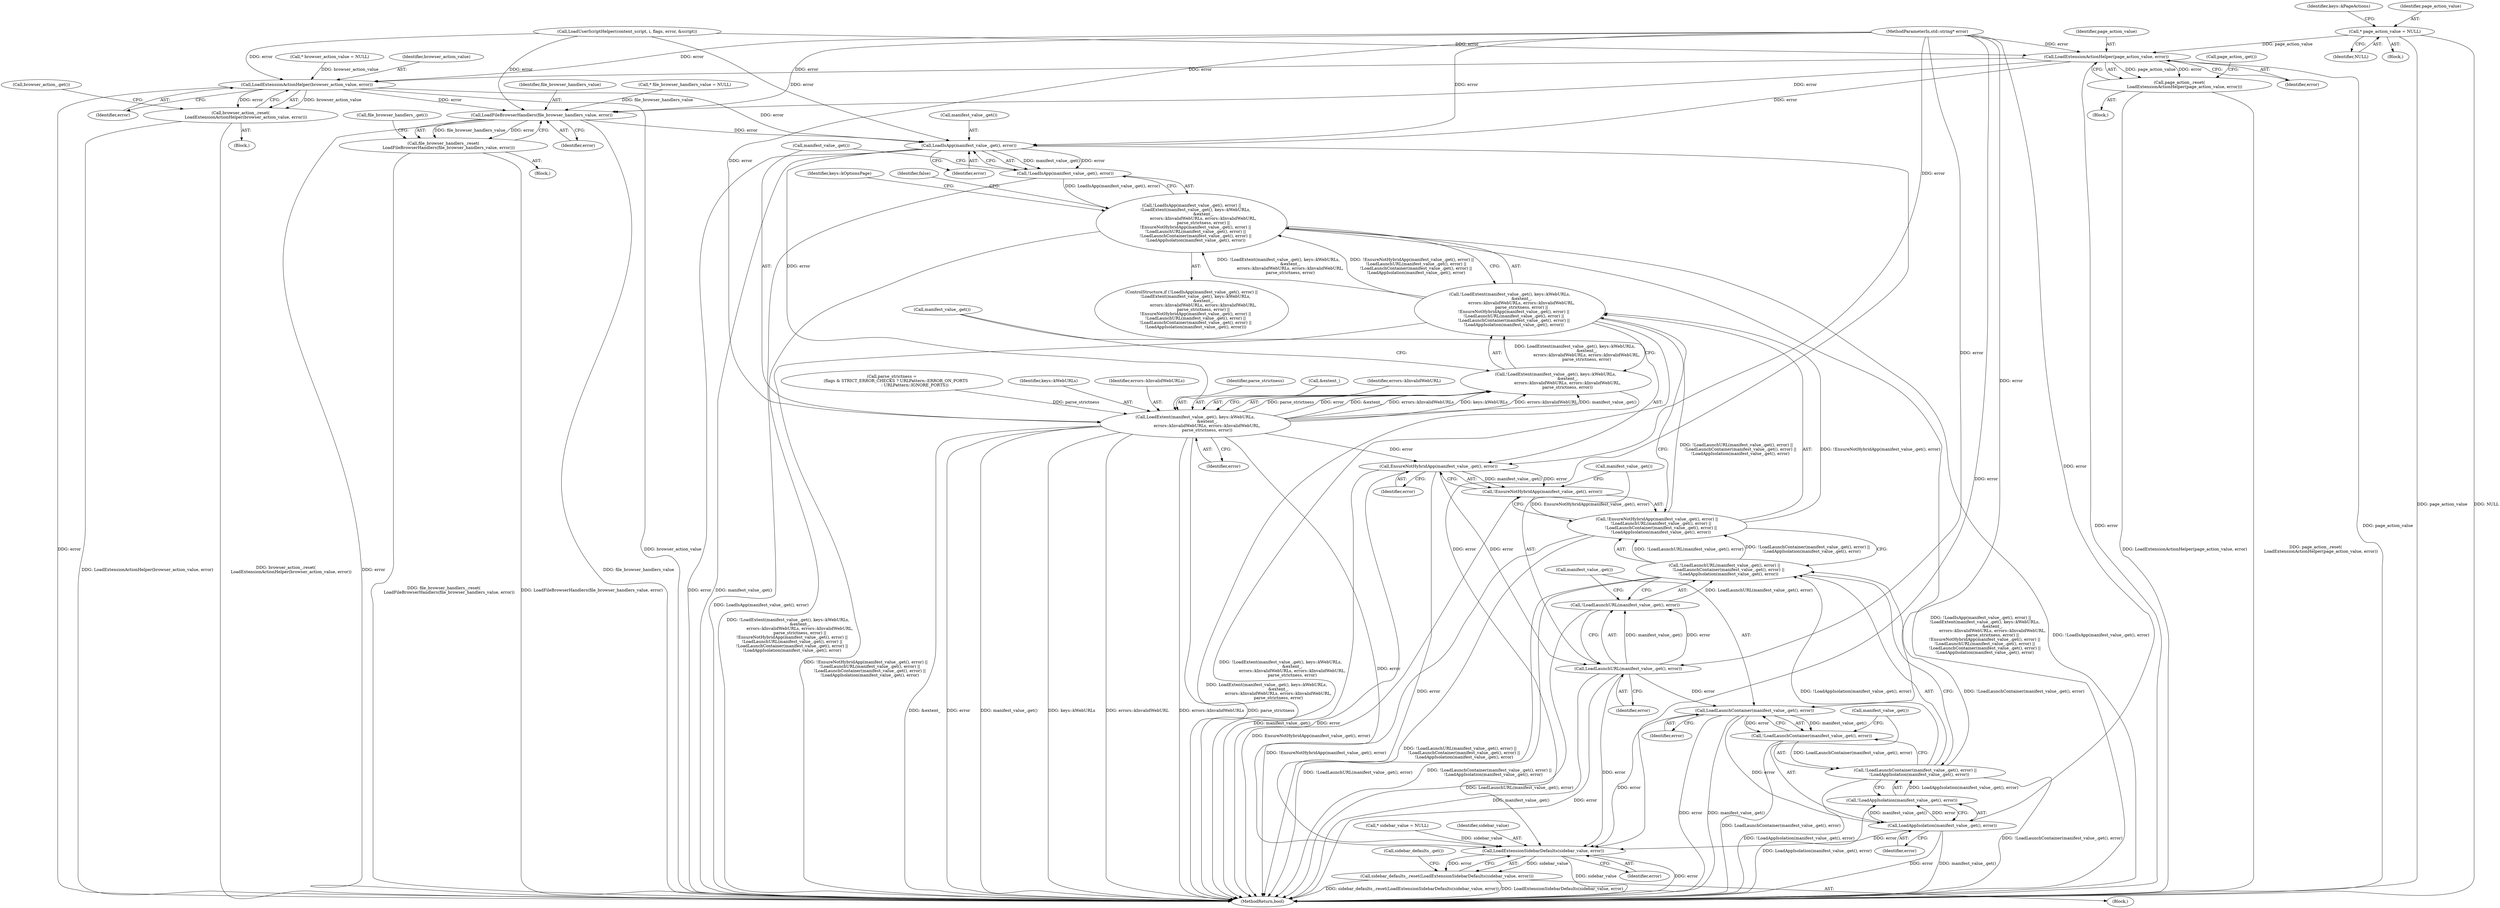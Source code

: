 digraph "0_Chrome_c63f2b7fe4fe2977f858a8e36d5f48db17eff2e7_30@pointer" {
"1001096" [label="(Call,* page_action_value = NULL)"];
"1001178" [label="(Call,LoadExtensionActionHelper(page_action_value, error))"];
"1001177" [label="(Call,page_action_.reset(\n        LoadExtensionActionHelper(page_action_value, error)))"];
"1001208" [label="(Call,LoadExtensionActionHelper(browser_action_value, error))"];
"1001207" [label="(Call,browser_action_.reset(\n        LoadExtensionActionHelper(browser_action_value, error)))"];
"1001238" [label="(Call,LoadFileBrowserHandlers(file_browser_handlers_value, error))"];
"1001237" [label="(Call,file_browser_handlers_.reset(\n        LoadFileBrowserHandlers(file_browser_handlers_value, error)))"];
"1001249" [label="(Call,LoadIsApp(manifest_value_.get(), error))"];
"1001248" [label="(Call,!LoadIsApp(manifest_value_.get(), error))"];
"1001247" [label="(Call,!LoadIsApp(manifest_value_.get(), error) ||\n      !LoadExtent(manifest_value_.get(), keys::kWebURLs,\n                  &extent_,\n                  errors::kInvalidWebURLs, errors::kInvalidWebURL,\n                  parse_strictness, error) ||\n      !EnsureNotHybridApp(manifest_value_.get(), error) ||\n      !LoadLaunchURL(manifest_value_.get(), error) ||\n      !LoadLaunchContainer(manifest_value_.get(), error) ||\n      !LoadAppIsolation(manifest_value_.get(), error))"];
"1001254" [label="(Call,LoadExtent(manifest_value_.get(), keys::kWebURLs,\n                  &extent_,\n                  errors::kInvalidWebURLs, errors::kInvalidWebURL,\n                  parse_strictness, error))"];
"1001253" [label="(Call,!LoadExtent(manifest_value_.get(), keys::kWebURLs,\n                  &extent_,\n                  errors::kInvalidWebURLs, errors::kInvalidWebURL,\n                  parse_strictness, error))"];
"1001252" [label="(Call,!LoadExtent(manifest_value_.get(), keys::kWebURLs,\n                  &extent_,\n                  errors::kInvalidWebURLs, errors::kInvalidWebURL,\n                  parse_strictness, error) ||\n      !EnsureNotHybridApp(manifest_value_.get(), error) ||\n      !LoadLaunchURL(manifest_value_.get(), error) ||\n      !LoadLaunchContainer(manifest_value_.get(), error) ||\n      !LoadAppIsolation(manifest_value_.get(), error))"];
"1001265" [label="(Call,EnsureNotHybridApp(manifest_value_.get(), error))"];
"1001264" [label="(Call,!EnsureNotHybridApp(manifest_value_.get(), error))"];
"1001263" [label="(Call,!EnsureNotHybridApp(manifest_value_.get(), error) ||\n      !LoadLaunchURL(manifest_value_.get(), error) ||\n      !LoadLaunchContainer(manifest_value_.get(), error) ||\n      !LoadAppIsolation(manifest_value_.get(), error))"];
"1001270" [label="(Call,LoadLaunchURL(manifest_value_.get(), error))"];
"1001269" [label="(Call,!LoadLaunchURL(manifest_value_.get(), error))"];
"1001268" [label="(Call,!LoadLaunchURL(manifest_value_.get(), error) ||\n      !LoadLaunchContainer(manifest_value_.get(), error) ||\n      !LoadAppIsolation(manifest_value_.get(), error))"];
"1001275" [label="(Call,LoadLaunchContainer(manifest_value_.get(), error))"];
"1001274" [label="(Call,!LoadLaunchContainer(manifest_value_.get(), error))"];
"1001273" [label="(Call,!LoadLaunchContainer(manifest_value_.get(), error) ||\n      !LoadAppIsolation(manifest_value_.get(), error))"];
"1001279" [label="(Call,LoadAppIsolation(manifest_value_.get(), error))"];
"1001278" [label="(Call,!LoadAppIsolation(manifest_value_.get(), error))"];
"1002141" [label="(Call,LoadExtensionSidebarDefaults(sidebar_value, error))"];
"1002140" [label="(Call,sidebar_defaults_.reset(LoadExtensionSidebarDefaults(sidebar_value, error)))"];
"1001221" [label="(Call,* file_browser_handlers_value = NULL)"];
"1001177" [label="(Call,page_action_.reset(\n        LoadExtensionActionHelper(page_action_value, error)))"];
"1001243" [label="(Call,file_browser_handlers_.get())"];
"1001096" [label="(Call,* page_action_value = NULL)"];
"1001238" [label="(Call,LoadFileBrowserHandlers(file_browser_handlers_value, error))"];
"1001273" [label="(Call,!LoadLaunchContainer(manifest_value_.get(), error) ||\n      !LoadAppIsolation(manifest_value_.get(), error))"];
"1001213" [label="(Call,browser_action_.get())"];
"1001180" [label="(Identifier,error)"];
"1001250" [label="(Call,manifest_value_.get())"];
"1000111" [label="(Block,)"];
"1001239" [label="(Identifier,file_browser_handlers_value)"];
"1001261" [label="(Identifier,parse_strictness)"];
"1001207" [label="(Call,browser_action_.reset(\n        LoadExtensionActionHelper(browser_action_value, error)))"];
"1001251" [label="(Identifier,error)"];
"1001246" [label="(ControlStructure,if (!LoadIsApp(manifest_value_.get(), error) ||\n      !LoadExtent(manifest_value_.get(), keys::kWebURLs,\n                  &extent_,\n                  errors::kInvalidWebURLs, errors::kInvalidWebURL,\n                  parse_strictness, error) ||\n      !EnsureNotHybridApp(manifest_value_.get(), error) ||\n      !LoadLaunchURL(manifest_value_.get(), error) ||\n      !LoadLaunchContainer(manifest_value_.get(), error) ||\n      !LoadAppIsolation(manifest_value_.get(), error)))"];
"1001252" [label="(Call,!LoadExtent(manifest_value_.get(), keys::kWebURLs,\n                  &extent_,\n                  errors::kInvalidWebURLs, errors::kInvalidWebURL,\n                  parse_strictness, error) ||\n      !EnsureNotHybridApp(manifest_value_.get(), error) ||\n      !LoadLaunchURL(manifest_value_.get(), error) ||\n      !LoadLaunchContainer(manifest_value_.get(), error) ||\n      !LoadAppIsolation(manifest_value_.get(), error))"];
"1001257" [label="(Call,&extent_)"];
"1002143" [label="(Identifier,error)"];
"1001255" [label="(Call,manifest_value_.get())"];
"1001247" [label="(Call,!LoadIsApp(manifest_value_.get(), error) ||\n      !LoadExtent(manifest_value_.get(), keys::kWebURLs,\n                  &extent_,\n                  errors::kInvalidWebURLs, errors::kInvalidWebURL,\n                  parse_strictness, error) ||\n      !EnsureNotHybridApp(manifest_value_.get(), error) ||\n      !LoadLaunchURL(manifest_value_.get(), error) ||\n      !LoadLaunchContainer(manifest_value_.get(), error) ||\n      !LoadAppIsolation(manifest_value_.get(), error))"];
"1001263" [label="(Call,!EnsureNotHybridApp(manifest_value_.get(), error) ||\n      !LoadLaunchURL(manifest_value_.get(), error) ||\n      !LoadLaunchContainer(manifest_value_.get(), error) ||\n      !LoadAppIsolation(manifest_value_.get(), error))"];
"1001209" [label="(Identifier,browser_action_value)"];
"1001267" [label="(Identifier,error)"];
"1001279" [label="(Call,LoadAppIsolation(manifest_value_.get(), error))"];
"1002146" [label="(Call,sidebar_defaults_.get())"];
"1001101" [label="(Identifier,keys::kPageActions)"];
"1001274" [label="(Call,!LoadLaunchContainer(manifest_value_.get(), error))"];
"1000110" [label="(MethodParameterIn,std::string* error)"];
"1001254" [label="(Call,LoadExtent(manifest_value_.get(), keys::kWebURLs,\n                  &extent_,\n                  errors::kInvalidWebURLs, errors::kInvalidWebURL,\n                  parse_strictness, error))"];
"1001260" [label="(Identifier,errors::kInvalidWebURL)"];
"1001176" [label="(Block,)"];
"1001237" [label="(Call,file_browser_handlers_.reset(\n        LoadFileBrowserHandlers(file_browser_handlers_value, error)))"];
"1001266" [label="(Call,manifest_value_.get())"];
"1001178" [label="(Call,LoadExtensionActionHelper(page_action_value, error))"];
"1001272" [label="(Identifier,error)"];
"1001281" [label="(Identifier,error)"];
"1000113" [label="(Call,parse_strictness =\n      (flags & STRICT_ERROR_CHECKS ? URLPattern::ERROR_ON_PORTS\n                                   : URLPattern::IGNORE_PORTS))"];
"1002113" [label="(Call,* sidebar_value = NULL)"];
"1001271" [label="(Call,manifest_value_.get())"];
"1001264" [label="(Call,!EnsureNotHybridApp(manifest_value_.get(), error))"];
"1002140" [label="(Call,sidebar_defaults_.reset(LoadExtensionSidebarDefaults(sidebar_value, error)))"];
"1001256" [label="(Identifier,keys::kWebURLs)"];
"1002141" [label="(Call,LoadExtensionSidebarDefaults(sidebar_value, error))"];
"1001269" [label="(Call,!LoadLaunchURL(manifest_value_.get(), error))"];
"1001262" [label="(Identifier,error)"];
"1002142" [label="(Identifier,sidebar_value)"];
"1001075" [label="(Call,LoadUserScriptHelper(content_script, i, flags, error, &script))"];
"1001219" [label="(Block,)"];
"1001280" [label="(Call,manifest_value_.get())"];
"1002360" [label="(MethodReturn,bool)"];
"1001275" [label="(Call,LoadLaunchContainer(manifest_value_.get(), error))"];
"1001189" [label="(Block,)"];
"1001097" [label="(Identifier,page_action_value)"];
"1002111" [label="(Block,)"];
"1001249" [label="(Call,LoadIsApp(manifest_value_.get(), error))"];
"1001183" [label="(Call,page_action_.get())"];
"1001208" [label="(Call,LoadExtensionActionHelper(browser_action_value, error))"];
"1001276" [label="(Call,manifest_value_.get())"];
"1001270" [label="(Call,LoadLaunchURL(manifest_value_.get(), error))"];
"1001253" [label="(Call,!LoadExtent(manifest_value_.get(), keys::kWebURLs,\n                  &extent_,\n                  errors::kInvalidWebURLs, errors::kInvalidWebURL,\n                  parse_strictness, error))"];
"1001277" [label="(Identifier,error)"];
"1001259" [label="(Identifier,errors::kInvalidWebURLs)"];
"1001278" [label="(Call,!LoadAppIsolation(manifest_value_.get(), error))"];
"1001240" [label="(Identifier,error)"];
"1001284" [label="(Identifier,false)"];
"1001287" [label="(Identifier,keys::kOptionsPage)"];
"1001179" [label="(Identifier,page_action_value)"];
"1001265" [label="(Call,EnsureNotHybridApp(manifest_value_.get(), error))"];
"1001268" [label="(Call,!LoadLaunchURL(manifest_value_.get(), error) ||\n      !LoadLaunchContainer(manifest_value_.get(), error) ||\n      !LoadAppIsolation(manifest_value_.get(), error))"];
"1001098" [label="(Identifier,NULL)"];
"1001248" [label="(Call,!LoadIsApp(manifest_value_.get(), error))"];
"1001210" [label="(Identifier,error)"];
"1001191" [label="(Call,* browser_action_value = NULL)"];
"1001096" -> "1000111"  [label="AST: "];
"1001096" -> "1001098"  [label="CFG: "];
"1001097" -> "1001096"  [label="AST: "];
"1001098" -> "1001096"  [label="AST: "];
"1001101" -> "1001096"  [label="CFG: "];
"1001096" -> "1002360"  [label="DDG: page_action_value"];
"1001096" -> "1002360"  [label="DDG: NULL"];
"1001096" -> "1001178"  [label="DDG: page_action_value"];
"1001178" -> "1001177"  [label="AST: "];
"1001178" -> "1001180"  [label="CFG: "];
"1001179" -> "1001178"  [label="AST: "];
"1001180" -> "1001178"  [label="AST: "];
"1001177" -> "1001178"  [label="CFG: "];
"1001178" -> "1002360"  [label="DDG: page_action_value"];
"1001178" -> "1002360"  [label="DDG: error"];
"1001178" -> "1001177"  [label="DDG: page_action_value"];
"1001178" -> "1001177"  [label="DDG: error"];
"1001075" -> "1001178"  [label="DDG: error"];
"1000110" -> "1001178"  [label="DDG: error"];
"1001178" -> "1001208"  [label="DDG: error"];
"1001178" -> "1001238"  [label="DDG: error"];
"1001178" -> "1001249"  [label="DDG: error"];
"1001177" -> "1001176"  [label="AST: "];
"1001183" -> "1001177"  [label="CFG: "];
"1001177" -> "1002360"  [label="DDG: page_action_.reset(\n        LoadExtensionActionHelper(page_action_value, error))"];
"1001177" -> "1002360"  [label="DDG: LoadExtensionActionHelper(page_action_value, error)"];
"1001208" -> "1001207"  [label="AST: "];
"1001208" -> "1001210"  [label="CFG: "];
"1001209" -> "1001208"  [label="AST: "];
"1001210" -> "1001208"  [label="AST: "];
"1001207" -> "1001208"  [label="CFG: "];
"1001208" -> "1002360"  [label="DDG: browser_action_value"];
"1001208" -> "1002360"  [label="DDG: error"];
"1001208" -> "1001207"  [label="DDG: browser_action_value"];
"1001208" -> "1001207"  [label="DDG: error"];
"1001191" -> "1001208"  [label="DDG: browser_action_value"];
"1001075" -> "1001208"  [label="DDG: error"];
"1000110" -> "1001208"  [label="DDG: error"];
"1001208" -> "1001238"  [label="DDG: error"];
"1001208" -> "1001249"  [label="DDG: error"];
"1001207" -> "1001189"  [label="AST: "];
"1001213" -> "1001207"  [label="CFG: "];
"1001207" -> "1002360"  [label="DDG: LoadExtensionActionHelper(browser_action_value, error)"];
"1001207" -> "1002360"  [label="DDG: browser_action_.reset(\n        LoadExtensionActionHelper(browser_action_value, error))"];
"1001238" -> "1001237"  [label="AST: "];
"1001238" -> "1001240"  [label="CFG: "];
"1001239" -> "1001238"  [label="AST: "];
"1001240" -> "1001238"  [label="AST: "];
"1001237" -> "1001238"  [label="CFG: "];
"1001238" -> "1002360"  [label="DDG: file_browser_handlers_value"];
"1001238" -> "1002360"  [label="DDG: error"];
"1001238" -> "1001237"  [label="DDG: file_browser_handlers_value"];
"1001238" -> "1001237"  [label="DDG: error"];
"1001221" -> "1001238"  [label="DDG: file_browser_handlers_value"];
"1001075" -> "1001238"  [label="DDG: error"];
"1000110" -> "1001238"  [label="DDG: error"];
"1001238" -> "1001249"  [label="DDG: error"];
"1001237" -> "1001219"  [label="AST: "];
"1001243" -> "1001237"  [label="CFG: "];
"1001237" -> "1002360"  [label="DDG: LoadFileBrowserHandlers(file_browser_handlers_value, error)"];
"1001237" -> "1002360"  [label="DDG: file_browser_handlers_.reset(\n        LoadFileBrowserHandlers(file_browser_handlers_value, error))"];
"1001249" -> "1001248"  [label="AST: "];
"1001249" -> "1001251"  [label="CFG: "];
"1001250" -> "1001249"  [label="AST: "];
"1001251" -> "1001249"  [label="AST: "];
"1001248" -> "1001249"  [label="CFG: "];
"1001249" -> "1002360"  [label="DDG: error"];
"1001249" -> "1002360"  [label="DDG: manifest_value_.get()"];
"1001249" -> "1001248"  [label="DDG: manifest_value_.get()"];
"1001249" -> "1001248"  [label="DDG: error"];
"1001075" -> "1001249"  [label="DDG: error"];
"1000110" -> "1001249"  [label="DDG: error"];
"1001249" -> "1001254"  [label="DDG: error"];
"1001249" -> "1002141"  [label="DDG: error"];
"1001248" -> "1001247"  [label="AST: "];
"1001255" -> "1001248"  [label="CFG: "];
"1001247" -> "1001248"  [label="CFG: "];
"1001248" -> "1002360"  [label="DDG: LoadIsApp(manifest_value_.get(), error)"];
"1001248" -> "1001247"  [label="DDG: LoadIsApp(manifest_value_.get(), error)"];
"1001247" -> "1001246"  [label="AST: "];
"1001247" -> "1001252"  [label="CFG: "];
"1001252" -> "1001247"  [label="AST: "];
"1001284" -> "1001247"  [label="CFG: "];
"1001287" -> "1001247"  [label="CFG: "];
"1001247" -> "1002360"  [label="DDG: !LoadIsApp(manifest_value_.get(), error) ||\n      !LoadExtent(manifest_value_.get(), keys::kWebURLs,\n                  &extent_,\n                  errors::kInvalidWebURLs, errors::kInvalidWebURL,\n                  parse_strictness, error) ||\n      !EnsureNotHybridApp(manifest_value_.get(), error) ||\n      !LoadLaunchURL(manifest_value_.get(), error) ||\n      !LoadLaunchContainer(manifest_value_.get(), error) ||\n      !LoadAppIsolation(manifest_value_.get(), error)"];
"1001247" -> "1002360"  [label="DDG: !LoadIsApp(manifest_value_.get(), error)"];
"1001247" -> "1002360"  [label="DDG: !LoadExtent(manifest_value_.get(), keys::kWebURLs,\n                  &extent_,\n                  errors::kInvalidWebURLs, errors::kInvalidWebURL,\n                  parse_strictness, error) ||\n      !EnsureNotHybridApp(manifest_value_.get(), error) ||\n      !LoadLaunchURL(manifest_value_.get(), error) ||\n      !LoadLaunchContainer(manifest_value_.get(), error) ||\n      !LoadAppIsolation(manifest_value_.get(), error)"];
"1001252" -> "1001247"  [label="DDG: !LoadExtent(manifest_value_.get(), keys::kWebURLs,\n                  &extent_,\n                  errors::kInvalidWebURLs, errors::kInvalidWebURL,\n                  parse_strictness, error)"];
"1001252" -> "1001247"  [label="DDG: !EnsureNotHybridApp(manifest_value_.get(), error) ||\n      !LoadLaunchURL(manifest_value_.get(), error) ||\n      !LoadLaunchContainer(manifest_value_.get(), error) ||\n      !LoadAppIsolation(manifest_value_.get(), error)"];
"1001254" -> "1001253"  [label="AST: "];
"1001254" -> "1001262"  [label="CFG: "];
"1001255" -> "1001254"  [label="AST: "];
"1001256" -> "1001254"  [label="AST: "];
"1001257" -> "1001254"  [label="AST: "];
"1001259" -> "1001254"  [label="AST: "];
"1001260" -> "1001254"  [label="AST: "];
"1001261" -> "1001254"  [label="AST: "];
"1001262" -> "1001254"  [label="AST: "];
"1001253" -> "1001254"  [label="CFG: "];
"1001254" -> "1002360"  [label="DDG: &extent_"];
"1001254" -> "1002360"  [label="DDG: error"];
"1001254" -> "1002360"  [label="DDG: manifest_value_.get()"];
"1001254" -> "1002360"  [label="DDG: keys::kWebURLs"];
"1001254" -> "1002360"  [label="DDG: errors::kInvalidWebURL"];
"1001254" -> "1002360"  [label="DDG: errors::kInvalidWebURLs"];
"1001254" -> "1002360"  [label="DDG: parse_strictness"];
"1001254" -> "1001253"  [label="DDG: parse_strictness"];
"1001254" -> "1001253"  [label="DDG: error"];
"1001254" -> "1001253"  [label="DDG: &extent_"];
"1001254" -> "1001253"  [label="DDG: errors::kInvalidWebURLs"];
"1001254" -> "1001253"  [label="DDG: keys::kWebURLs"];
"1001254" -> "1001253"  [label="DDG: errors::kInvalidWebURL"];
"1001254" -> "1001253"  [label="DDG: manifest_value_.get()"];
"1000113" -> "1001254"  [label="DDG: parse_strictness"];
"1000110" -> "1001254"  [label="DDG: error"];
"1001254" -> "1001265"  [label="DDG: error"];
"1001254" -> "1002141"  [label="DDG: error"];
"1001253" -> "1001252"  [label="AST: "];
"1001266" -> "1001253"  [label="CFG: "];
"1001252" -> "1001253"  [label="CFG: "];
"1001253" -> "1002360"  [label="DDG: LoadExtent(manifest_value_.get(), keys::kWebURLs,\n                  &extent_,\n                  errors::kInvalidWebURLs, errors::kInvalidWebURL,\n                  parse_strictness, error)"];
"1001253" -> "1001252"  [label="DDG: LoadExtent(manifest_value_.get(), keys::kWebURLs,\n                  &extent_,\n                  errors::kInvalidWebURLs, errors::kInvalidWebURL,\n                  parse_strictness, error)"];
"1001252" -> "1001263"  [label="CFG: "];
"1001263" -> "1001252"  [label="AST: "];
"1001252" -> "1002360"  [label="DDG: !LoadExtent(manifest_value_.get(), keys::kWebURLs,\n                  &extent_,\n                  errors::kInvalidWebURLs, errors::kInvalidWebURL,\n                  parse_strictness, error)"];
"1001252" -> "1002360"  [label="DDG: !EnsureNotHybridApp(manifest_value_.get(), error) ||\n      !LoadLaunchURL(manifest_value_.get(), error) ||\n      !LoadLaunchContainer(manifest_value_.get(), error) ||\n      !LoadAppIsolation(manifest_value_.get(), error)"];
"1001263" -> "1001252"  [label="DDG: !EnsureNotHybridApp(manifest_value_.get(), error)"];
"1001263" -> "1001252"  [label="DDG: !LoadLaunchURL(manifest_value_.get(), error) ||\n      !LoadLaunchContainer(manifest_value_.get(), error) ||\n      !LoadAppIsolation(manifest_value_.get(), error)"];
"1001265" -> "1001264"  [label="AST: "];
"1001265" -> "1001267"  [label="CFG: "];
"1001266" -> "1001265"  [label="AST: "];
"1001267" -> "1001265"  [label="AST: "];
"1001264" -> "1001265"  [label="CFG: "];
"1001265" -> "1002360"  [label="DDG: manifest_value_.get()"];
"1001265" -> "1002360"  [label="DDG: error"];
"1001265" -> "1001264"  [label="DDG: manifest_value_.get()"];
"1001265" -> "1001264"  [label="DDG: error"];
"1000110" -> "1001265"  [label="DDG: error"];
"1001265" -> "1001270"  [label="DDG: error"];
"1001265" -> "1002141"  [label="DDG: error"];
"1001264" -> "1001263"  [label="AST: "];
"1001271" -> "1001264"  [label="CFG: "];
"1001263" -> "1001264"  [label="CFG: "];
"1001264" -> "1002360"  [label="DDG: EnsureNotHybridApp(manifest_value_.get(), error)"];
"1001264" -> "1001263"  [label="DDG: EnsureNotHybridApp(manifest_value_.get(), error)"];
"1001263" -> "1001268"  [label="CFG: "];
"1001268" -> "1001263"  [label="AST: "];
"1001263" -> "1002360"  [label="DDG: !LoadLaunchURL(manifest_value_.get(), error) ||\n      !LoadLaunchContainer(manifest_value_.get(), error) ||\n      !LoadAppIsolation(manifest_value_.get(), error)"];
"1001263" -> "1002360"  [label="DDG: !EnsureNotHybridApp(manifest_value_.get(), error)"];
"1001268" -> "1001263"  [label="DDG: !LoadLaunchURL(manifest_value_.get(), error)"];
"1001268" -> "1001263"  [label="DDG: !LoadLaunchContainer(manifest_value_.get(), error) ||\n      !LoadAppIsolation(manifest_value_.get(), error)"];
"1001270" -> "1001269"  [label="AST: "];
"1001270" -> "1001272"  [label="CFG: "];
"1001271" -> "1001270"  [label="AST: "];
"1001272" -> "1001270"  [label="AST: "];
"1001269" -> "1001270"  [label="CFG: "];
"1001270" -> "1002360"  [label="DDG: manifest_value_.get()"];
"1001270" -> "1002360"  [label="DDG: error"];
"1001270" -> "1001269"  [label="DDG: manifest_value_.get()"];
"1001270" -> "1001269"  [label="DDG: error"];
"1000110" -> "1001270"  [label="DDG: error"];
"1001270" -> "1001275"  [label="DDG: error"];
"1001270" -> "1002141"  [label="DDG: error"];
"1001269" -> "1001268"  [label="AST: "];
"1001276" -> "1001269"  [label="CFG: "];
"1001268" -> "1001269"  [label="CFG: "];
"1001269" -> "1002360"  [label="DDG: LoadLaunchURL(manifest_value_.get(), error)"];
"1001269" -> "1001268"  [label="DDG: LoadLaunchURL(manifest_value_.get(), error)"];
"1001268" -> "1001273"  [label="CFG: "];
"1001273" -> "1001268"  [label="AST: "];
"1001268" -> "1002360"  [label="DDG: !LoadLaunchContainer(manifest_value_.get(), error) ||\n      !LoadAppIsolation(manifest_value_.get(), error)"];
"1001268" -> "1002360"  [label="DDG: !LoadLaunchURL(manifest_value_.get(), error)"];
"1001273" -> "1001268"  [label="DDG: !LoadLaunchContainer(manifest_value_.get(), error)"];
"1001273" -> "1001268"  [label="DDG: !LoadAppIsolation(manifest_value_.get(), error)"];
"1001275" -> "1001274"  [label="AST: "];
"1001275" -> "1001277"  [label="CFG: "];
"1001276" -> "1001275"  [label="AST: "];
"1001277" -> "1001275"  [label="AST: "];
"1001274" -> "1001275"  [label="CFG: "];
"1001275" -> "1002360"  [label="DDG: error"];
"1001275" -> "1002360"  [label="DDG: manifest_value_.get()"];
"1001275" -> "1001274"  [label="DDG: manifest_value_.get()"];
"1001275" -> "1001274"  [label="DDG: error"];
"1000110" -> "1001275"  [label="DDG: error"];
"1001275" -> "1001279"  [label="DDG: error"];
"1001275" -> "1002141"  [label="DDG: error"];
"1001274" -> "1001273"  [label="AST: "];
"1001280" -> "1001274"  [label="CFG: "];
"1001273" -> "1001274"  [label="CFG: "];
"1001274" -> "1002360"  [label="DDG: LoadLaunchContainer(manifest_value_.get(), error)"];
"1001274" -> "1001273"  [label="DDG: LoadLaunchContainer(manifest_value_.get(), error)"];
"1001273" -> "1001278"  [label="CFG: "];
"1001278" -> "1001273"  [label="AST: "];
"1001273" -> "1002360"  [label="DDG: !LoadAppIsolation(manifest_value_.get(), error)"];
"1001273" -> "1002360"  [label="DDG: !LoadLaunchContainer(manifest_value_.get(), error)"];
"1001278" -> "1001273"  [label="DDG: LoadAppIsolation(manifest_value_.get(), error)"];
"1001279" -> "1001278"  [label="AST: "];
"1001279" -> "1001281"  [label="CFG: "];
"1001280" -> "1001279"  [label="AST: "];
"1001281" -> "1001279"  [label="AST: "];
"1001278" -> "1001279"  [label="CFG: "];
"1001279" -> "1002360"  [label="DDG: manifest_value_.get()"];
"1001279" -> "1002360"  [label="DDG: error"];
"1001279" -> "1001278"  [label="DDG: manifest_value_.get()"];
"1001279" -> "1001278"  [label="DDG: error"];
"1000110" -> "1001279"  [label="DDG: error"];
"1001279" -> "1002141"  [label="DDG: error"];
"1001278" -> "1002360"  [label="DDG: LoadAppIsolation(manifest_value_.get(), error)"];
"1002141" -> "1002140"  [label="AST: "];
"1002141" -> "1002143"  [label="CFG: "];
"1002142" -> "1002141"  [label="AST: "];
"1002143" -> "1002141"  [label="AST: "];
"1002140" -> "1002141"  [label="CFG: "];
"1002141" -> "1002360"  [label="DDG: sidebar_value"];
"1002141" -> "1002360"  [label="DDG: error"];
"1002141" -> "1002140"  [label="DDG: sidebar_value"];
"1002141" -> "1002140"  [label="DDG: error"];
"1002113" -> "1002141"  [label="DDG: sidebar_value"];
"1000110" -> "1002141"  [label="DDG: error"];
"1002140" -> "1002111"  [label="AST: "];
"1002146" -> "1002140"  [label="CFG: "];
"1002140" -> "1002360"  [label="DDG: sidebar_defaults_.reset(LoadExtensionSidebarDefaults(sidebar_value, error))"];
"1002140" -> "1002360"  [label="DDG: LoadExtensionSidebarDefaults(sidebar_value, error)"];
}

